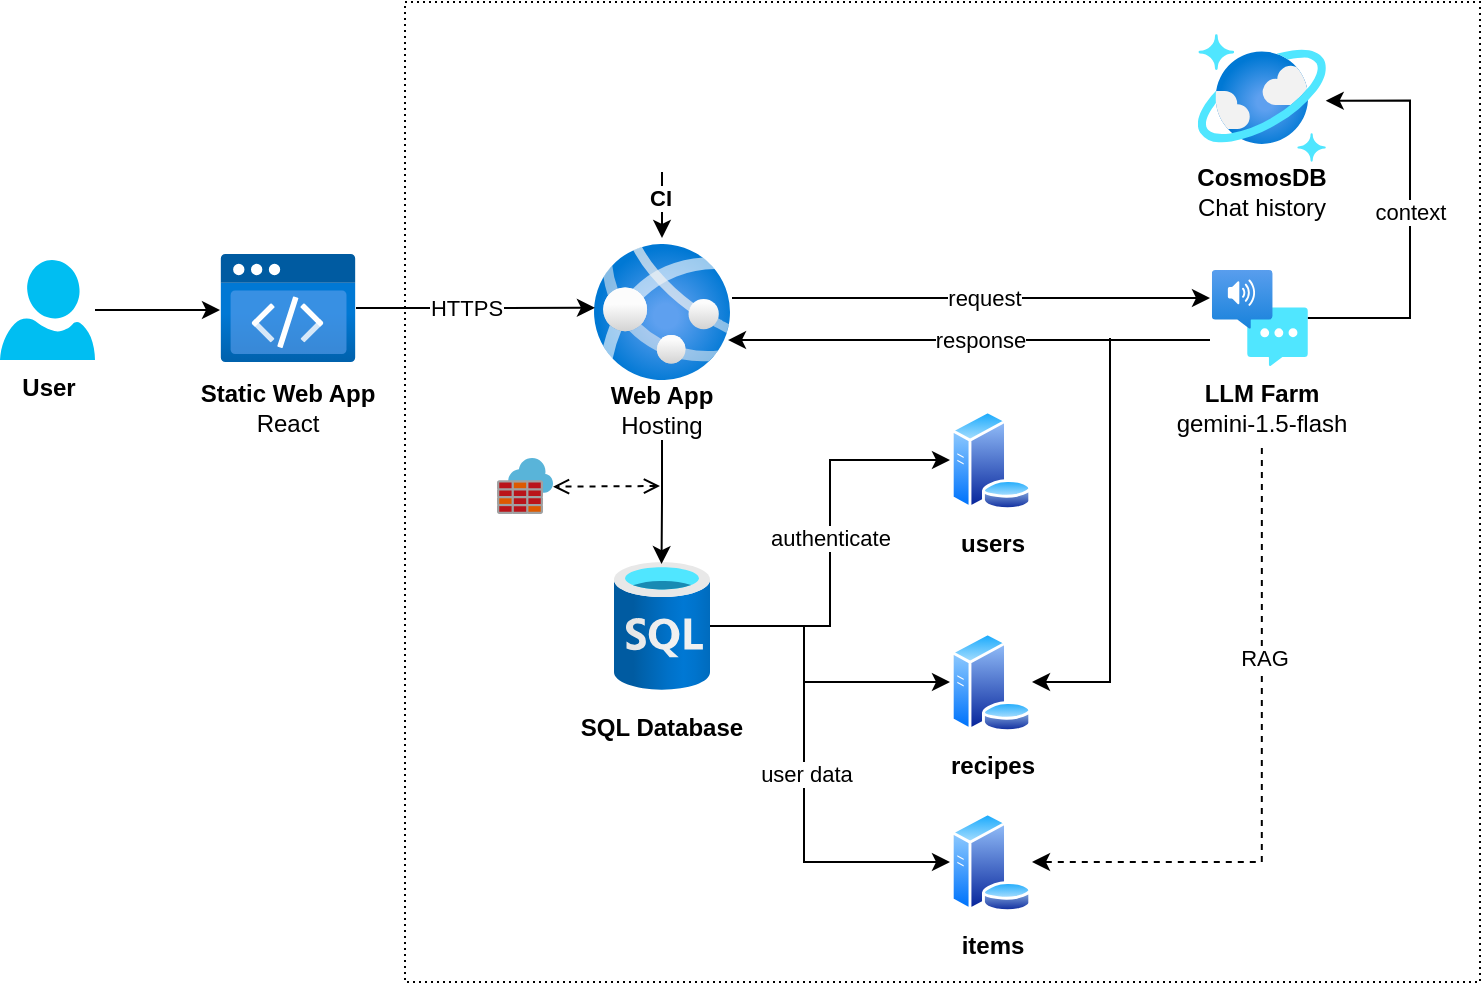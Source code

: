 <mxfile version="24.9.2">
  <diagram name="Seite-1" id="GqYdmY-gFX1TOPT9O8Nu">
    <mxGraphModel dx="1158" dy="784" grid="1" gridSize="10" guides="1" tooltips="1" connect="1" arrows="1" fold="1" page="1" pageScale="1" pageWidth="827" pageHeight="583" math="0" shadow="0">
      <root>
        <mxCell id="0" />
        <mxCell id="1" parent="0" />
        <mxCell id="kdwqYUO4_lfMiFu1DAeL-65" value="" style="group" parent="1" vertex="1" connectable="0">
          <mxGeometry x="646" y="180" width="90" height="90" as="geometry" />
        </mxCell>
        <mxCell id="kdwqYUO4_lfMiFu1DAeL-12" value="" style="image;aspect=fixed;html=1;points=[];align=center;fontSize=12;image=img/lib/azure2/ai_machine_learning/Speech_Services.svg;" parent="kdwqYUO4_lfMiFu1DAeL-65" vertex="1">
          <mxGeometry x="2.93" width="48" height="48" as="geometry" />
        </mxCell>
        <mxCell id="kdwqYUO4_lfMiFu1DAeL-64" value="&lt;b&gt;LLM Farm&lt;/b&gt;&lt;div&gt;gemini-1.5-flash&lt;/div&gt;" style="text;html=1;align=center;verticalAlign=middle;whiteSpace=wrap;rounded=0;" parent="kdwqYUO4_lfMiFu1DAeL-65" vertex="1">
          <mxGeometry x="-17.07" y="49" width="90" height="40" as="geometry" />
        </mxCell>
        <mxCell id="kdwqYUO4_lfMiFu1DAeL-5" value="&lt;b&gt;User&lt;/b&gt;" style="verticalLabelPosition=bottom;html=1;verticalAlign=top;align=center;strokeColor=none;fillColor=#00BEF2;shape=mxgraph.azure.user;" parent="1" vertex="1">
          <mxGeometry x="43" y="175" width="47.5" height="50" as="geometry" />
        </mxCell>
        <mxCell id="kdwqYUO4_lfMiFu1DAeL-6" value="" style="image;aspect=fixed;html=1;points=[];align=center;fontSize=12;image=img/lib/azure2/preview/Static_Apps.svg;" parent="1" vertex="1">
          <mxGeometry x="153" y="172" width="68" height="54" as="geometry" />
        </mxCell>
        <mxCell id="kdwqYUO4_lfMiFu1DAeL-15" value="" style="shape=image;html=1;verticalAlign=top;verticalLabelPosition=bottom;labelBackgroundColor=#ffffff;imageAspect=0;aspect=fixed;image=https://cdn4.iconfinder.com/data/icons/ionicons/512/icon-social-github-128.png" parent="1" vertex="1">
          <mxGeometry x="338" y="59" width="72" height="72" as="geometry" />
        </mxCell>
        <mxCell id="kdwqYUO4_lfMiFu1DAeL-25" style="edgeStyle=orthogonalEdgeStyle;rounded=0;orthogonalLoop=1;jettySize=auto;html=1;entryX=0;entryY=0.519;entryDx=0;entryDy=0;entryPerimeter=0;" parent="1" source="kdwqYUO4_lfMiFu1DAeL-5" target="kdwqYUO4_lfMiFu1DAeL-6" edge="1">
          <mxGeometry relative="1" as="geometry" />
        </mxCell>
        <mxCell id="kdwqYUO4_lfMiFu1DAeL-36" value="&lt;b style=&quot;text-wrap: nowrap;&quot;&gt;Static Web App&lt;/b&gt;&lt;div style=&quot;text-wrap: nowrap;&quot;&gt;React&lt;/div&gt;" style="text;html=1;align=center;verticalAlign=middle;whiteSpace=wrap;rounded=0;" parent="1" vertex="1">
          <mxGeometry x="157" y="234" width="60" height="30" as="geometry" />
        </mxCell>
        <mxCell id="kdwqYUO4_lfMiFu1DAeL-43" value="" style="group" parent="1" vertex="1" connectable="0">
          <mxGeometry x="340" y="167" width="78" height="104" as="geometry" />
        </mxCell>
        <mxCell id="kdwqYUO4_lfMiFu1DAeL-8" value="" style="image;aspect=fixed;html=1;points=[];align=center;fontSize=12;image=img/lib/azure2/app_services/App_Services.svg;" parent="kdwqYUO4_lfMiFu1DAeL-43" vertex="1">
          <mxGeometry width="68" height="68" as="geometry" />
        </mxCell>
        <mxCell id="kdwqYUO4_lfMiFu1DAeL-42" value="&lt;b style=&quot;forced-color-adjust: none; color: rgb(0, 0, 0); font-family: Helvetica; font-size: 12px; font-style: normal; font-variant-ligatures: normal; font-variant-caps: normal; letter-spacing: normal; orphans: 2; text-align: center; text-indent: 0px; text-transform: none; widows: 2; word-spacing: 0px; -webkit-text-stroke-width: 0px; white-space: nowrap; text-decoration-thickness: initial; text-decoration-style: initial; text-decoration-color: initial;&quot;&gt;Web App&lt;/b&gt;&lt;div style=&quot;forced-color-adjust: none; color: rgb(0, 0, 0); font-family: Helvetica; font-size: 12px; font-style: normal; font-variant-ligatures: normal; font-variant-caps: normal; font-weight: 400; letter-spacing: normal; orphans: 2; text-align: center; text-indent: 0px; text-transform: none; widows: 2; word-spacing: 0px; -webkit-text-stroke-width: 0px; white-space: nowrap; text-decoration-thickness: initial; text-decoration-style: initial; text-decoration-color: initial;&quot;&gt;Hosting&lt;/div&gt;" style="text;html=1;align=center;verticalAlign=middle;whiteSpace=wrap;rounded=0;" parent="kdwqYUO4_lfMiFu1DAeL-43" vertex="1">
          <mxGeometry x="4" y="68" width="60" height="30" as="geometry" />
        </mxCell>
        <mxCell id="kdwqYUO4_lfMiFu1DAeL-47" value="" style="group" parent="1" vertex="1" connectable="0">
          <mxGeometry x="329" y="394" width="90" height="94" as="geometry" />
        </mxCell>
        <mxCell id="kdwqYUO4_lfMiFu1DAeL-9" value="" style="image;aspect=fixed;html=1;points=[];align=center;fontSize=12;image=img/lib/azure2/databases/SQL_Database.svg;" parent="kdwqYUO4_lfMiFu1DAeL-47" vertex="1">
          <mxGeometry x="21" y="-68" width="48" height="64" as="geometry" />
        </mxCell>
        <mxCell id="kdwqYUO4_lfMiFu1DAeL-46" value="&lt;b&gt;SQL Database&lt;/b&gt;" style="text;html=1;align=center;verticalAlign=middle;whiteSpace=wrap;rounded=0;" parent="kdwqYUO4_lfMiFu1DAeL-47" vertex="1">
          <mxGeometry width="90" height="30" as="geometry" />
        </mxCell>
        <mxCell id="kdwqYUO4_lfMiFu1DAeL-48" style="edgeStyle=orthogonalEdgeStyle;rounded=0;orthogonalLoop=1;jettySize=auto;html=1;entryX=0.495;entryY=0.016;entryDx=0;entryDy=0;entryPerimeter=0;" parent="1" source="kdwqYUO4_lfMiFu1DAeL-42" target="kdwqYUO4_lfMiFu1DAeL-9" edge="1">
          <mxGeometry relative="1" as="geometry" />
        </mxCell>
        <mxCell id="kdwqYUO4_lfMiFu1DAeL-50" style="edgeStyle=orthogonalEdgeStyle;rounded=0;orthogonalLoop=1;jettySize=auto;html=1;entryX=0.007;entryY=0.469;entryDx=0;entryDy=0;entryPerimeter=0;" parent="1" source="kdwqYUO4_lfMiFu1DAeL-6" target="kdwqYUO4_lfMiFu1DAeL-8" edge="1">
          <mxGeometry relative="1" as="geometry" />
        </mxCell>
        <mxCell id="kdwqYUO4_lfMiFu1DAeL-51" value="HTTPS" style="edgeLabel;html=1;align=center;verticalAlign=middle;resizable=0;points=[];" parent="kdwqYUO4_lfMiFu1DAeL-50" vertex="1" connectable="0">
          <mxGeometry x="0.039" y="-1" relative="1" as="geometry">
            <mxPoint x="-7" y="-1" as="offset" />
          </mxGeometry>
        </mxCell>
        <mxCell id="kdwqYUO4_lfMiFu1DAeL-53" value="&lt;b&gt;items&lt;/b&gt;" style="image;aspect=fixed;perimeter=ellipsePerimeter;html=1;align=center;shadow=0;dashed=0;spacingTop=3;image=img/lib/active_directory/database_server.svg;" parent="1" vertex="1">
          <mxGeometry x="518" y="451" width="41" height="50" as="geometry" />
        </mxCell>
        <mxCell id="kdwqYUO4_lfMiFu1DAeL-54" value="&lt;b&gt;users&lt;/b&gt;" style="image;aspect=fixed;perimeter=ellipsePerimeter;html=1;align=center;shadow=0;dashed=0;spacingTop=3;image=img/lib/active_directory/database_server.svg;" parent="1" vertex="1">
          <mxGeometry x="518" y="250" width="41" height="50" as="geometry" />
        </mxCell>
        <mxCell id="kdwqYUO4_lfMiFu1DAeL-55" value="&lt;b&gt;recipes&lt;/b&gt;" style="image;aspect=fixed;perimeter=ellipsePerimeter;html=1;align=center;shadow=0;dashed=0;spacingTop=3;image=img/lib/active_directory/database_server.svg;" parent="1" vertex="1">
          <mxGeometry x="518" y="361" width="41" height="50" as="geometry" />
        </mxCell>
        <mxCell id="kdwqYUO4_lfMiFu1DAeL-62" style="edgeStyle=orthogonalEdgeStyle;rounded=0;orthogonalLoop=1;jettySize=auto;html=1;" parent="1" source="kdwqYUO4_lfMiFu1DAeL-15" edge="1">
          <mxGeometry relative="1" as="geometry">
            <mxPoint x="374" y="164" as="targetPoint" />
          </mxGeometry>
        </mxCell>
        <mxCell id="kdwqYUO4_lfMiFu1DAeL-63" value="&lt;b&gt;CI&lt;/b&gt;" style="edgeLabel;html=1;align=center;verticalAlign=middle;resizable=0;points=[];" parent="kdwqYUO4_lfMiFu1DAeL-62" vertex="1" connectable="0">
          <mxGeometry x="-0.231" y="1" relative="1" as="geometry">
            <mxPoint x="-2" as="offset" />
          </mxGeometry>
        </mxCell>
        <mxCell id="kdwqYUO4_lfMiFu1DAeL-66" style="edgeStyle=orthogonalEdgeStyle;rounded=0;orthogonalLoop=1;jettySize=auto;html=1;" parent="1" edge="1">
          <mxGeometry relative="1" as="geometry">
            <mxPoint x="409" y="194" as="sourcePoint" />
            <mxPoint x="648" y="194" as="targetPoint" />
          </mxGeometry>
        </mxCell>
        <mxCell id="kdwqYUO4_lfMiFu1DAeL-67" value="request" style="edgeLabel;html=1;align=center;verticalAlign=middle;resizable=0;points=[];" parent="kdwqYUO4_lfMiFu1DAeL-66" vertex="1" connectable="0">
          <mxGeometry x="-0.19" y="-1" relative="1" as="geometry">
            <mxPoint x="29" y="-1" as="offset" />
          </mxGeometry>
        </mxCell>
        <mxCell id="kdwqYUO4_lfMiFu1DAeL-71" value="" style="endArrow=classic;html=1;rounded=0;entryX=1;entryY=0.324;entryDx=0;entryDy=0;entryPerimeter=0;" parent="1" edge="1">
          <mxGeometry width="50" height="50" relative="1" as="geometry">
            <mxPoint x="648" y="215" as="sourcePoint" />
            <mxPoint x="407" y="215.032" as="targetPoint" />
          </mxGeometry>
        </mxCell>
        <mxCell id="kdwqYUO4_lfMiFu1DAeL-72" value="response" style="edgeLabel;html=1;align=center;verticalAlign=middle;resizable=0;points=[];" parent="kdwqYUO4_lfMiFu1DAeL-71" vertex="1" connectable="0">
          <mxGeometry x="0.086" relative="1" as="geometry">
            <mxPoint x="16" as="offset" />
          </mxGeometry>
        </mxCell>
        <mxCell id="kdwqYUO4_lfMiFu1DAeL-75" value="" style="image;sketch=0;aspect=fixed;html=1;points=[];align=center;fontSize=12;image=img/lib/mscae/Azure_Firewall.svg;" parent="1" vertex="1">
          <mxGeometry x="291.5" y="274" width="28" height="28" as="geometry" />
        </mxCell>
        <mxCell id="kdwqYUO4_lfMiFu1DAeL-79" value="" style="endArrow=open;startArrow=open;html=1;rounded=0;dashed=1;endFill=0;startFill=0;entryX=1;entryY=0.512;entryDx=0;entryDy=0;entryPerimeter=0;" parent="1" target="kdwqYUO4_lfMiFu1DAeL-75" edge="1">
          <mxGeometry width="50" height="50" relative="1" as="geometry">
            <mxPoint x="373" y="288" as="sourcePoint" />
            <mxPoint x="238" y="314" as="targetPoint" />
          </mxGeometry>
        </mxCell>
        <mxCell id="kdwqYUO4_lfMiFu1DAeL-84" value="" style="group" parent="1" vertex="1" connectable="0">
          <mxGeometry x="641.93" y="62" width="64.0" height="94" as="geometry" />
        </mxCell>
        <mxCell id="kdwqYUO4_lfMiFu1DAeL-10" value="" style="image;aspect=fixed;html=1;points=[];align=center;fontSize=12;image=img/lib/azure2/databases/Azure_Cosmos_DB.svg;" parent="kdwqYUO4_lfMiFu1DAeL-84" vertex="1">
          <mxGeometry width="64" height="64" as="geometry" />
        </mxCell>
        <mxCell id="kdwqYUO4_lfMiFu1DAeL-83" value="&lt;b style=&quot;text-wrap: nowrap;&quot;&gt;CosmosDB&lt;/b&gt;&lt;div style=&quot;text-wrap: nowrap;&quot;&gt;Chat history&lt;/div&gt;" style="text;html=1;align=center;verticalAlign=middle;whiteSpace=wrap;rounded=0;" parent="kdwqYUO4_lfMiFu1DAeL-84" vertex="1">
          <mxGeometry x="2" y="64" width="60" height="30" as="geometry" />
        </mxCell>
        <mxCell id="0Sp2E3jfq5rdWllEIa-N-1" style="edgeStyle=orthogonalEdgeStyle;rounded=0;orthogonalLoop=1;jettySize=auto;html=1;entryX=0;entryY=0.5;entryDx=0;entryDy=0;" edge="1" parent="1" source="kdwqYUO4_lfMiFu1DAeL-9" target="kdwqYUO4_lfMiFu1DAeL-54">
          <mxGeometry relative="1" as="geometry" />
        </mxCell>
        <mxCell id="0Sp2E3jfq5rdWllEIa-N-2" value="authenticate" style="edgeLabel;html=1;align=center;verticalAlign=middle;resizable=0;points=[];" vertex="1" connectable="0" parent="0Sp2E3jfq5rdWllEIa-N-1">
          <mxGeometry x="0.024" relative="1" as="geometry">
            <mxPoint as="offset" />
          </mxGeometry>
        </mxCell>
        <mxCell id="0Sp2E3jfq5rdWllEIa-N-3" value="" style="endArrow=classic;html=1;rounded=0;entryX=0;entryY=0.5;entryDx=0;entryDy=0;" edge="1" parent="1" target="kdwqYUO4_lfMiFu1DAeL-55">
          <mxGeometry width="50" height="50" relative="1" as="geometry">
            <mxPoint x="445" y="358" as="sourcePoint" />
            <mxPoint x="508" y="394" as="targetPoint" />
            <Array as="points">
              <mxPoint x="445" y="376" />
              <mxPoint x="445" y="386" />
            </Array>
          </mxGeometry>
        </mxCell>
        <mxCell id="0Sp2E3jfq5rdWllEIa-N-4" value="" style="endArrow=classic;html=1;rounded=0;entryX=0;entryY=0.5;entryDx=0;entryDy=0;" edge="1" parent="1" target="kdwqYUO4_lfMiFu1DAeL-53">
          <mxGeometry width="50" height="50" relative="1" as="geometry">
            <mxPoint x="445" y="383" as="sourcePoint" />
            <mxPoint x="518" y="411" as="targetPoint" />
            <Array as="points">
              <mxPoint x="445" y="401" />
              <mxPoint x="445" y="476" />
            </Array>
          </mxGeometry>
        </mxCell>
        <mxCell id="0Sp2E3jfq5rdWllEIa-N-5" value="user data" style="edgeLabel;html=1;align=center;verticalAlign=middle;resizable=0;points=[];" vertex="1" connectable="0" parent="0Sp2E3jfq5rdWllEIa-N-4">
          <mxGeometry x="-0.415" y="1" relative="1" as="geometry">
            <mxPoint as="offset" />
          </mxGeometry>
        </mxCell>
        <mxCell id="0Sp2E3jfq5rdWllEIa-N-8" style="edgeStyle=orthogonalEdgeStyle;rounded=0;orthogonalLoop=1;jettySize=auto;html=1;exitX=0.5;exitY=1;exitDx=0;exitDy=0;entryX=1;entryY=0.5;entryDx=0;entryDy=0;dashed=1;" edge="1" parent="1" source="kdwqYUO4_lfMiFu1DAeL-64" target="kdwqYUO4_lfMiFu1DAeL-53">
          <mxGeometry relative="1" as="geometry" />
        </mxCell>
        <mxCell id="0Sp2E3jfq5rdWllEIa-N-9" value="RAG" style="edgeLabel;html=1;align=center;verticalAlign=middle;resizable=0;points=[];" vertex="1" connectable="0" parent="0Sp2E3jfq5rdWllEIa-N-8">
          <mxGeometry x="-0.348" y="1" relative="1" as="geometry">
            <mxPoint as="offset" />
          </mxGeometry>
        </mxCell>
        <mxCell id="0Sp2E3jfq5rdWllEIa-N-10" value="" style="endArrow=classic;html=1;rounded=0;entryX=1;entryY=0.5;entryDx=0;entryDy=0;" edge="1" parent="1" target="kdwqYUO4_lfMiFu1DAeL-55">
          <mxGeometry width="50" height="50" relative="1" as="geometry">
            <mxPoint x="598" y="214" as="sourcePoint" />
            <mxPoint x="598" y="264" as="targetPoint" />
            <Array as="points">
              <mxPoint x="598" y="386" />
            </Array>
          </mxGeometry>
        </mxCell>
        <mxCell id="0Sp2E3jfq5rdWllEIa-N-11" style="edgeStyle=orthogonalEdgeStyle;rounded=0;orthogonalLoop=1;jettySize=auto;html=1;entryX=0.999;entryY=0.521;entryDx=0;entryDy=0;entryPerimeter=0;" edge="1" parent="1" source="kdwqYUO4_lfMiFu1DAeL-12" target="kdwqYUO4_lfMiFu1DAeL-10">
          <mxGeometry relative="1" as="geometry">
            <Array as="points">
              <mxPoint x="748" y="204" />
              <mxPoint x="748" y="95" />
            </Array>
          </mxGeometry>
        </mxCell>
        <mxCell id="0Sp2E3jfq5rdWllEIa-N-13" value="context" style="edgeLabel;html=1;align=center;verticalAlign=middle;resizable=0;points=[];" vertex="1" connectable="0" parent="0Sp2E3jfq5rdWllEIa-N-11">
          <mxGeometry x="0.036" relative="1" as="geometry">
            <mxPoint as="offset" />
          </mxGeometry>
        </mxCell>
        <mxCell id="0Sp2E3jfq5rdWllEIa-N-14" value="" style="rounded=0;whiteSpace=wrap;html=1;fillColor=none;dashed=1;dashPattern=1 2;" vertex="1" parent="1">
          <mxGeometry x="245.5" y="46" width="537.5" height="490" as="geometry" />
        </mxCell>
      </root>
    </mxGraphModel>
  </diagram>
</mxfile>
